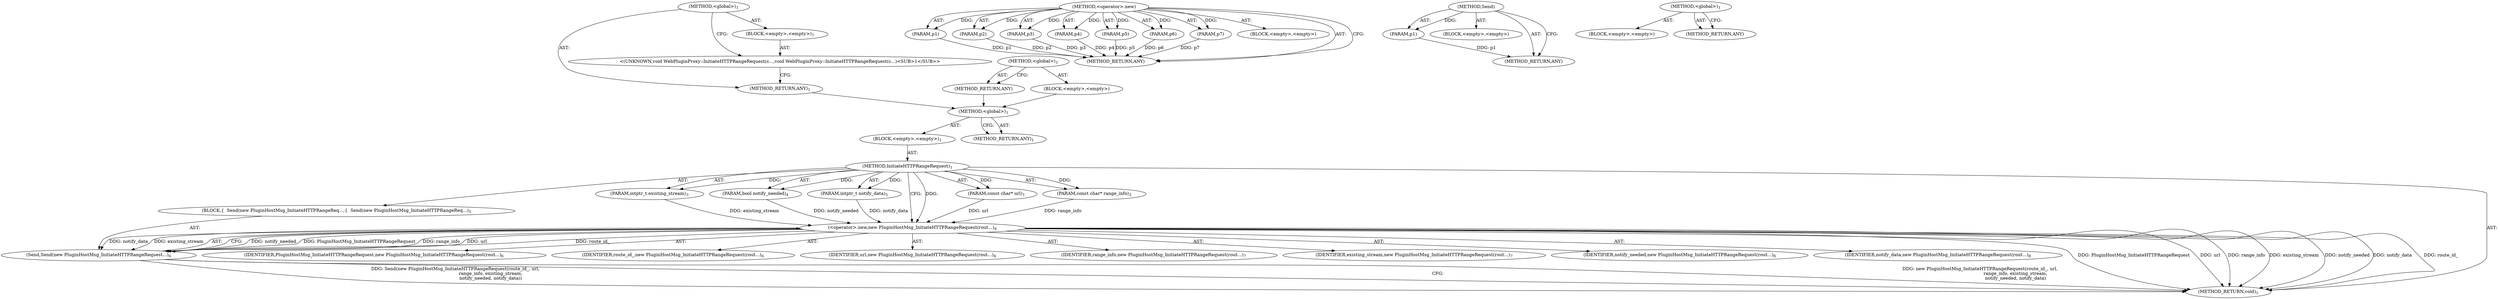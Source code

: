 digraph "&lt;global&gt;" {
vulnerable_6 [label=<(METHOD,&lt;global&gt;)<SUB>1</SUB>>];
vulnerable_7 [label=<(BLOCK,&lt;empty&gt;,&lt;empty&gt;)<SUB>1</SUB>>];
vulnerable_8 [label=<(METHOD,InitiateHTTPRangeRequest)<SUB>1</SUB>>];
vulnerable_9 [label=<(PARAM,const char* url)<SUB>1</SUB>>];
vulnerable_10 [label=<(PARAM,const char* range_info)<SUB>2</SUB>>];
vulnerable_11 [label=<(PARAM,intptr_t existing_stream)<SUB>3</SUB>>];
vulnerable_12 [label=<(PARAM,bool notify_needed)<SUB>4</SUB>>];
vulnerable_13 [label=<(PARAM,intptr_t notify_data)<SUB>5</SUB>>];
vulnerable_14 [label=<(BLOCK,{
  Send(new PluginHostMsg_InitiateHTTPRangeReq...,{
  Send(new PluginHostMsg_InitiateHTTPRangeReq...)<SUB>5</SUB>>];
vulnerable_15 [label=<(Send,Send(new PluginHostMsg_InitiateHTTPRangeRequest...)<SUB>6</SUB>>];
vulnerable_16 [label=<(&lt;operator&gt;.new,new PluginHostMsg_InitiateHTTPRangeRequest(rout...)<SUB>6</SUB>>];
vulnerable_17 [label=<(IDENTIFIER,PluginHostMsg_InitiateHTTPRangeRequest,new PluginHostMsg_InitiateHTTPRangeRequest(rout...)<SUB>6</SUB>>];
vulnerable_18 [label=<(IDENTIFIER,route_id_,new PluginHostMsg_InitiateHTTPRangeRequest(rout...)<SUB>6</SUB>>];
vulnerable_19 [label=<(IDENTIFIER,url,new PluginHostMsg_InitiateHTTPRangeRequest(rout...)<SUB>6</SUB>>];
vulnerable_20 [label=<(IDENTIFIER,range_info,new PluginHostMsg_InitiateHTTPRangeRequest(rout...)<SUB>7</SUB>>];
vulnerable_21 [label=<(IDENTIFIER,existing_stream,new PluginHostMsg_InitiateHTTPRangeRequest(rout...)<SUB>7</SUB>>];
vulnerable_22 [label=<(IDENTIFIER,notify_needed,new PluginHostMsg_InitiateHTTPRangeRequest(rout...)<SUB>8</SUB>>];
vulnerable_23 [label=<(IDENTIFIER,notify_data,new PluginHostMsg_InitiateHTTPRangeRequest(rout...)<SUB>8</SUB>>];
vulnerable_24 [label=<(METHOD_RETURN,void)<SUB>1</SUB>>];
vulnerable_26 [label=<(METHOD_RETURN,ANY)<SUB>1</SUB>>];
vulnerable_51 [label=<(METHOD,&lt;operator&gt;.new)>];
vulnerable_52 [label=<(PARAM,p1)>];
vulnerable_53 [label=<(PARAM,p2)>];
vulnerable_54 [label=<(PARAM,p3)>];
vulnerable_55 [label=<(PARAM,p4)>];
vulnerable_56 [label=<(PARAM,p5)>];
vulnerable_57 [label=<(PARAM,p6)>];
vulnerable_58 [label=<(PARAM,p7)>];
vulnerable_59 [label=<(BLOCK,&lt;empty&gt;,&lt;empty&gt;)>];
vulnerable_60 [label=<(METHOD_RETURN,ANY)>];
vulnerable_47 [label=<(METHOD,Send)>];
vulnerable_48 [label=<(PARAM,p1)>];
vulnerable_49 [label=<(BLOCK,&lt;empty&gt;,&lt;empty&gt;)>];
vulnerable_50 [label=<(METHOD_RETURN,ANY)>];
vulnerable_41 [label=<(METHOD,&lt;global&gt;)<SUB>1</SUB>>];
vulnerable_42 [label=<(BLOCK,&lt;empty&gt;,&lt;empty&gt;)>];
vulnerable_43 [label=<(METHOD_RETURN,ANY)>];
fixed_6 [label=<(METHOD,&lt;global&gt;)<SUB>1</SUB>>];
fixed_7 [label=<(BLOCK,&lt;empty&gt;,&lt;empty&gt;)<SUB>1</SUB>>];
fixed_8 [label="<(UNKNOWN,void WebPluginProxy::InitiateHTTPRangeRequest(c...,void WebPluginProxy::InitiateHTTPRangeRequest(c...)<SUB>1</SUB>>"];
fixed_9 [label=<(METHOD_RETURN,ANY)<SUB>1</SUB>>];
fixed_14 [label=<(METHOD,&lt;global&gt;)<SUB>1</SUB>>];
fixed_15 [label=<(BLOCK,&lt;empty&gt;,&lt;empty&gt;)>];
fixed_16 [label=<(METHOD_RETURN,ANY)>];
vulnerable_6 -> vulnerable_7  [key=0, label="AST: "];
vulnerable_6 -> vulnerable_26  [key=0, label="AST: "];
vulnerable_6 -> vulnerable_26  [key=1, label="CFG: "];
vulnerable_7 -> vulnerable_8  [key=0, label="AST: "];
vulnerable_8 -> vulnerable_9  [key=0, label="AST: "];
vulnerable_8 -> vulnerable_9  [key=1, label="DDG: "];
vulnerable_8 -> vulnerable_10  [key=0, label="AST: "];
vulnerable_8 -> vulnerable_10  [key=1, label="DDG: "];
vulnerable_8 -> vulnerable_11  [key=0, label="AST: "];
vulnerable_8 -> vulnerable_11  [key=1, label="DDG: "];
vulnerable_8 -> vulnerable_12  [key=0, label="AST: "];
vulnerable_8 -> vulnerable_12  [key=1, label="DDG: "];
vulnerable_8 -> vulnerable_13  [key=0, label="AST: "];
vulnerable_8 -> vulnerable_13  [key=1, label="DDG: "];
vulnerable_8 -> vulnerable_14  [key=0, label="AST: "];
vulnerable_8 -> vulnerable_24  [key=0, label="AST: "];
vulnerable_8 -> vulnerable_16  [key=0, label="CFG: "];
vulnerable_8 -> vulnerable_16  [key=1, label="DDG: "];
vulnerable_9 -> vulnerable_16  [key=0, label="DDG: url"];
vulnerable_10 -> vulnerable_16  [key=0, label="DDG: range_info"];
vulnerable_11 -> vulnerable_16  [key=0, label="DDG: existing_stream"];
vulnerable_12 -> vulnerable_16  [key=0, label="DDG: notify_needed"];
vulnerable_13 -> vulnerable_16  [key=0, label="DDG: notify_data"];
vulnerable_14 -> vulnerable_15  [key=0, label="AST: "];
vulnerable_15 -> vulnerable_16  [key=0, label="AST: "];
vulnerable_15 -> vulnerable_24  [key=0, label="CFG: "];
vulnerable_15 -> vulnerable_24  [key=1, label="DDG: new PluginHostMsg_InitiateHTTPRangeRequest(route_id_, url,
                                                  range_info, existing_stream,
                                                  notify_needed, notify_data)"];
vulnerable_15 -> vulnerable_24  [key=2, label="DDG: Send(new PluginHostMsg_InitiateHTTPRangeRequest(route_id_, url,
                                                  range_info, existing_stream,
                                                  notify_needed, notify_data))"];
vulnerable_16 -> vulnerable_17  [key=0, label="AST: "];
vulnerable_16 -> vulnerable_18  [key=0, label="AST: "];
vulnerable_16 -> vulnerable_19  [key=0, label="AST: "];
vulnerable_16 -> vulnerable_20  [key=0, label="AST: "];
vulnerable_16 -> vulnerable_21  [key=0, label="AST: "];
vulnerable_16 -> vulnerable_22  [key=0, label="AST: "];
vulnerable_16 -> vulnerable_23  [key=0, label="AST: "];
vulnerable_16 -> vulnerable_15  [key=0, label="CFG: "];
vulnerable_16 -> vulnerable_15  [key=1, label="DDG: notify_needed"];
vulnerable_16 -> vulnerable_15  [key=2, label="DDG: PluginHostMsg_InitiateHTTPRangeRequest"];
vulnerable_16 -> vulnerable_15  [key=3, label="DDG: range_info"];
vulnerable_16 -> vulnerable_15  [key=4, label="DDG: url"];
vulnerable_16 -> vulnerable_15  [key=5, label="DDG: route_id_"];
vulnerable_16 -> vulnerable_15  [key=6, label="DDG: notify_data"];
vulnerable_16 -> vulnerable_15  [key=7, label="DDG: existing_stream"];
vulnerable_16 -> vulnerable_24  [key=0, label="DDG: PluginHostMsg_InitiateHTTPRangeRequest"];
vulnerable_16 -> vulnerable_24  [key=1, label="DDG: url"];
vulnerable_16 -> vulnerable_24  [key=2, label="DDG: range_info"];
vulnerable_16 -> vulnerable_24  [key=3, label="DDG: existing_stream"];
vulnerable_16 -> vulnerable_24  [key=4, label="DDG: notify_needed"];
vulnerable_16 -> vulnerable_24  [key=5, label="DDG: notify_data"];
vulnerable_16 -> vulnerable_24  [key=6, label="DDG: route_id_"];
vulnerable_51 -> vulnerable_52  [key=0, label="AST: "];
vulnerable_51 -> vulnerable_52  [key=1, label="DDG: "];
vulnerable_51 -> vulnerable_59  [key=0, label="AST: "];
vulnerable_51 -> vulnerable_53  [key=0, label="AST: "];
vulnerable_51 -> vulnerable_53  [key=1, label="DDG: "];
vulnerable_51 -> vulnerable_60  [key=0, label="AST: "];
vulnerable_51 -> vulnerable_60  [key=1, label="CFG: "];
vulnerable_51 -> vulnerable_54  [key=0, label="AST: "];
vulnerable_51 -> vulnerable_54  [key=1, label="DDG: "];
vulnerable_51 -> vulnerable_55  [key=0, label="AST: "];
vulnerable_51 -> vulnerable_55  [key=1, label="DDG: "];
vulnerable_51 -> vulnerable_56  [key=0, label="AST: "];
vulnerable_51 -> vulnerable_56  [key=1, label="DDG: "];
vulnerable_51 -> vulnerable_57  [key=0, label="AST: "];
vulnerable_51 -> vulnerable_57  [key=1, label="DDG: "];
vulnerable_51 -> vulnerable_58  [key=0, label="AST: "];
vulnerable_51 -> vulnerable_58  [key=1, label="DDG: "];
vulnerable_52 -> vulnerable_60  [key=0, label="DDG: p1"];
vulnerable_53 -> vulnerable_60  [key=0, label="DDG: p2"];
vulnerable_54 -> vulnerable_60  [key=0, label="DDG: p3"];
vulnerable_55 -> vulnerable_60  [key=0, label="DDG: p4"];
vulnerable_56 -> vulnerable_60  [key=0, label="DDG: p5"];
vulnerable_57 -> vulnerable_60  [key=0, label="DDG: p6"];
vulnerable_58 -> vulnerable_60  [key=0, label="DDG: p7"];
vulnerable_47 -> vulnerable_48  [key=0, label="AST: "];
vulnerable_47 -> vulnerable_48  [key=1, label="DDG: "];
vulnerable_47 -> vulnerable_49  [key=0, label="AST: "];
vulnerable_47 -> vulnerable_50  [key=0, label="AST: "];
vulnerable_47 -> vulnerable_50  [key=1, label="CFG: "];
vulnerable_48 -> vulnerable_50  [key=0, label="DDG: p1"];
vulnerable_41 -> vulnerable_42  [key=0, label="AST: "];
vulnerable_41 -> vulnerable_43  [key=0, label="AST: "];
vulnerable_41 -> vulnerable_43  [key=1, label="CFG: "];
fixed_6 -> fixed_7  [key=0, label="AST: "];
fixed_6 -> fixed_9  [key=0, label="AST: "];
fixed_6 -> fixed_8  [key=0, label="CFG: "];
fixed_7 -> fixed_8  [key=0, label="AST: "];
fixed_8 -> fixed_9  [key=0, label="CFG: "];
fixed_9 -> vulnerable_6  [key=0];
fixed_14 -> fixed_15  [key=0, label="AST: "];
fixed_14 -> fixed_16  [key=0, label="AST: "];
fixed_14 -> fixed_16  [key=1, label="CFG: "];
fixed_15 -> vulnerable_6  [key=0];
fixed_16 -> vulnerable_6  [key=0];
}
